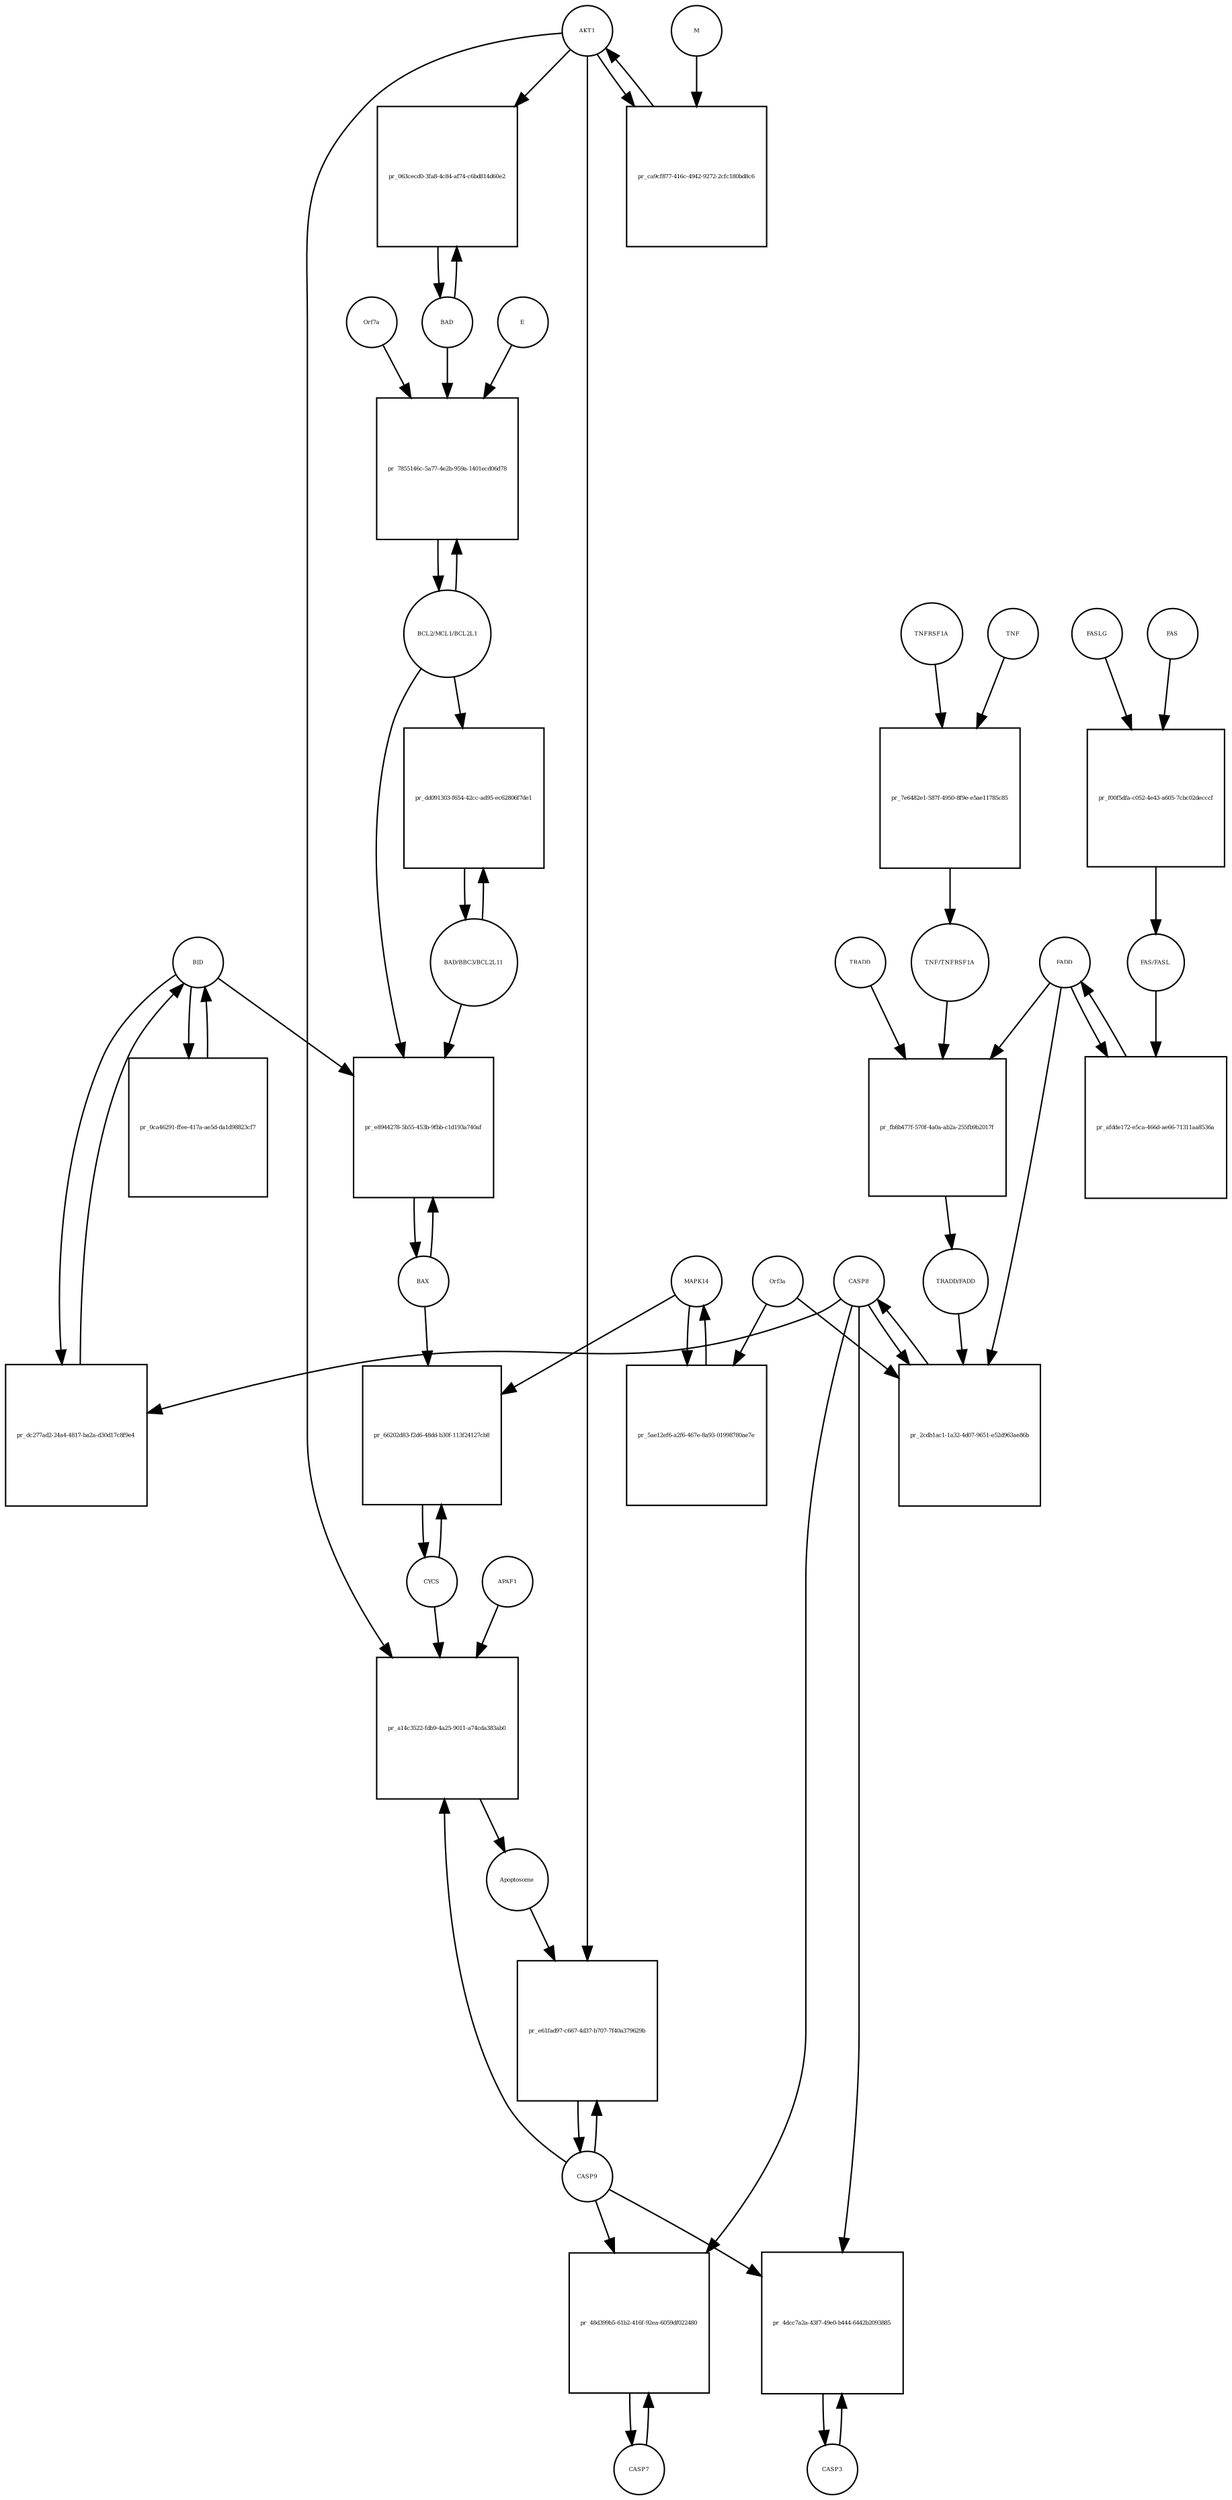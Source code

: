 strict digraph  {
BID [annotation="", bipartite=0, cls=macromolecule, fontsize=4, label=BID, shape=circle];
"pr_dc277ad2-24a4-4817-ba2a-d30d17c8f9e4" [annotation="", bipartite=1, cls=process, fontsize=4, label="pr_dc277ad2-24a4-4817-ba2a-d30d17c8f9e4", shape=square];
CASP8 [annotation="urn_miriam_hgnc_1509|urn_miriam_hgnc.symbol_CASP8|urn_miriam_doi_10.1038%2Fs41392-020-00334-0|urn_miriam_uniprot_Q14790|urn_miriam_ncbigene_841|urn_miriam_ec-code_3.4.22.61|urn_miriam_refseq_NM_001228|urn_miriam_ensembl_ENSG00000064012", bipartite=0, cls=macromolecule, fontsize=4, label=CASP8, shape=circle];
CASP9 [annotation="", bipartite=0, cls=macromolecule, fontsize=4, label=CASP9, shape=circle];
"pr_e61fad97-c667-4d37-b707-7f40a379629b" [annotation="", bipartite=1, cls=process, fontsize=4, label="pr_e61fad97-c667-4d37-b707-7f40a379629b", shape=square];
Apoptosome [annotation="", bipartite=0, cls=complex, fontsize=4, label=Apoptosome, shape=circle];
AKT1 [annotation="", bipartite=0, cls=macromolecule, fontsize=4, label=AKT1, shape=circle];
FADD [annotation="", bipartite=0, cls=macromolecule, fontsize=4, label=FADD, shape=circle];
"pr_fb8b477f-570f-4a0a-ab2a-255fb9b2017f" [annotation="", bipartite=1, cls=process, fontsize=4, label="pr_fb8b477f-570f-4a0a-ab2a-255fb9b2017f", shape=square];
TRADD [annotation="urn_miriam_ncbigene_8717|urn_miriam_ensembl_ENSG00000102871|urn_miriam_refseq_NM_001323552|urn_miriam_uniprot_Q15628|urn_miriam_hgnc_12030|urn_miriam_hgnc.symbol_TRADD", bipartite=0, cls=macromolecule, fontsize=4, label=TRADD, shape=circle];
"TRADD/FADD" [annotation="", bipartite=0, cls=complex, fontsize=4, label="TRADD/FADD", shape=circle];
"TNF/TNFRSF1A" [annotation="", bipartite=0, cls=complex, fontsize=4, label="TNF/TNFRSF1A", shape=circle];
"pr_afdde172-e5ca-466d-ae66-71311aa8536a" [annotation="", bipartite=1, cls=process, fontsize=4, label="pr_afdde172-e5ca-466d-ae66-71311aa8536a", shape=square];
"FAS/FASL" [annotation="", bipartite=0, cls=complex, fontsize=4, label="FAS/FASL", shape=circle];
"BCL2/MCL1/BCL2L1" [annotation="", bipartite=0, cls=complex, fontsize=4, label="BCL2/MCL1/BCL2L1", shape=circle];
"pr_7855146c-5a77-4e2b-959a-1401ecd06d78" [annotation="", bipartite=1, cls=process, fontsize=4, label="pr_7855146c-5a77-4e2b-959a-1401ecd06d78", shape=square];
Orf7a [annotation="urn_miriam_hgnc.symbol_ORF7a|urn_miriam_uniprot_Q19QW4|urn_miriam_ncbigene_1489674", bipartite=0, cls=macromolecule, fontsize=4, label=Orf7a, shape=circle];
E [annotation="urn_miriam_uniprot_P59637|urn_miriam_ncbigene_1489671|urn_miriam_hgnc.symbol_E|urn_miriam_pubmed_32785274|urn_miriam_pubmed_32818817", bipartite=0, cls=macromolecule, fontsize=4, label=E, shape=circle];
BAD [annotation="", bipartite=0, cls=macromolecule, fontsize=4, label=BAD, shape=circle];
"BAD/BBC3/BCL2L11" [annotation="", bipartite=0, cls=complex, fontsize=4, label="BAD/BBC3/BCL2L11", shape=circle];
"pr_dd091303-f654-42cc-ad95-ec62806f7de1" [annotation="", bipartite=1, cls=process, fontsize=4, label="pr_dd091303-f654-42cc-ad95-ec62806f7de1", shape=square];
TNFRSF1A [annotation="urn_miriam_ncbigene_7132|urn_miriam_refseq_NM_001065|urn_miriam_ensembl_ENSG00000067182|urn_miriam_uniprot_P19438|urn_miriam_hgnc.symbol_TNFRSF1A|urn_miriam_hgnc_11916", bipartite=0, cls=macromolecule, fontsize=4, label=TNFRSF1A, shape=circle];
"pr_7e6482e1-587f-4950-8f9e-e5ae11785c85" [annotation="", bipartite=1, cls=process, fontsize=4, label="pr_7e6482e1-587f-4950-8f9e-e5ae11785c85", shape=square];
TNF [annotation="urn_miriam_refseq_NM_000594|urn_miriam_hgnc.symbol_TNF|urn_miriam_uniprot_P01375|urn_miriam_hgnc_11892|urn_miriam_ncbigene_7124|urn_miriam_ensembl_ENSG00000232810", bipartite=0, cls=macromolecule, fontsize=4, label=TNF, shape=circle];
CYCS [annotation="urn_miriam_hgnc_19986|urn_miriam_uniprot_P99999|urn_miriam_ncbigene_54205|urn_miriam_hgnc.symbol_CYCS|urn_miriam_ensembl_ENSG00000172115|urn_miriam_refseq_NM_018947", bipartite=0, cls=macromolecule, fontsize=4, label=CYCS, shape=circle];
"pr_66202d83-f2d6-48dd-b30f-113f24127cb8" [annotation="", bipartite=1, cls=process, fontsize=4, label="pr_66202d83-f2d6-48dd-b30f-113f24127cb8", shape=square];
MAPK14 [annotation="", bipartite=0, cls=macromolecule, fontsize=4, label=MAPK14, shape=circle];
BAX [annotation="", bipartite=0, cls=macromolecule, fontsize=4, label=BAX, shape=circle];
FASLG [annotation="urn_miriam_hgnc.symbol_FASLG|urn_miriam_ncbigene_356|urn_miriam_refseq_NM_000639|urn_miriam_ensembl_ENSG00000117560|urn_miriam_uniprot_P48023|urn_miriam_hgnc_11936|urn_miriam_doi_10.1101%2F2020.12.04.412494", bipartite=0, cls=macromolecule, fontsize=4, label=FASLG, shape=circle];
"pr_f00f5dfa-c052-4e43-a605-7cbc02decccf" [annotation="", bipartite=1, cls=process, fontsize=4, label="pr_f00f5dfa-c052-4e43-a605-7cbc02decccf", shape=square];
FAS [annotation="urn_miriam_hgnc_11920|urn_miriam_uniprot_P25445|urn_miriam_refseq_NM_000043|urn_miriam_ensembl_ENSG00000026103|urn_miriam_ncbigene_355|urn_miriam_hgnc.symbol_FAS", bipartite=0, cls=macromolecule, fontsize=4, label=FAS, shape=circle];
"pr_5ae12ef6-a2f6-467e-8a93-01998780ae7e" [annotation="", bipartite=1, cls=process, fontsize=4, label="pr_5ae12ef6-a2f6-467e-8a93-01998780ae7e", shape=square];
Orf3a [annotation="urn_miriam_uniprot_P59637|urn_miriam_ncbigene_1489671|urn_miriam_hgnc.symbol_E|urn_miriam_pubmed_33100263|urn_miriam_pubmed_32555321|urn_miriam_ncbiprotein_YP_009724391.1", bipartite=0, cls=macromolecule, fontsize=4, label=Orf3a, shape=circle];
CASP3 [annotation=urn_miriam_pubmed_32555321, bipartite=0, cls=macromolecule, fontsize=4, label=CASP3, shape=circle];
"pr_4dcc7a2a-43f7-49e0-b444-6442b2093885" [annotation="", bipartite=1, cls=process, fontsize=4, label="pr_4dcc7a2a-43f7-49e0-b444-6442b2093885", shape=square];
"pr_063cecd0-3fa8-4c84-af74-c6bd814d60e2" [annotation="", bipartite=1, cls=process, fontsize=4, label="pr_063cecd0-3fa8-4c84-af74-c6bd814d60e2", shape=square];
"pr_e8944278-5b55-453b-9fbb-c1d193a740af" [annotation="", bipartite=1, cls=process, fontsize=4, label="pr_e8944278-5b55-453b-9fbb-c1d193a740af", shape=square];
"pr_ca9cf877-416c-4942-9272-2cfc180bd8c6" [annotation="", bipartite=1, cls=process, fontsize=4, label="pr_ca9cf877-416c-4942-9272-2cfc180bd8c6", shape=square];
M [annotation="urn_miriam_ncbiprotein_APO40582|urn_miriam_pubmed_16845612", bipartite=0, cls=macromolecule, fontsize=4, label=M, shape=circle];
"pr_a14c3522-fdb9-4a25-9011-a74cda383ab0" [annotation="", bipartite=1, cls=process, fontsize=4, label="pr_a14c3522-fdb9-4a25-9011-a74cda383ab0", shape=square];
APAF1 [annotation="urn_miriam_ncbigene_317|urn_miriam_hgnc_576|urn_miriam_refseq_NM_181861.1|urn_miriam_hgnc.symbol_APAF1|urn_miriam_uniprot_O14727|urn_miriam_ensembl_ENSG00000120868", bipartite=0, cls=macromolecule, fontsize=4, label=APAF1, shape=circle];
"pr_2cdb1ac1-1a32-4d07-9651-e52d963ae86b" [annotation="", bipartite=1, cls=process, fontsize=4, label="pr_2cdb1ac1-1a32-4d07-9651-e52d963ae86b", shape=square];
CASP7 [annotation="", bipartite=0, cls=macromolecule, fontsize=4, label=CASP7, shape=circle];
"pr_48d399b5-61b2-416f-92ea-6059df022480" [annotation="", bipartite=1, cls=process, fontsize=4, label="pr_48d399b5-61b2-416f-92ea-6059df022480", shape=square];
"pr_0ca46291-ffee-417a-ae5d-da1d98823cf7" [annotation="", bipartite=1, cls=process, fontsize=4, label="pr_0ca46291-ffee-417a-ae5d-da1d98823cf7", shape=square];
BID -> "pr_dc277ad2-24a4-4817-ba2a-d30d17c8f9e4"  [annotation="", interaction_type=consumption];
BID -> "pr_e8944278-5b55-453b-9fbb-c1d193a740af"  [annotation="urn_miriam_pubmed_31226023|urn_miriam_kegg.pathway_hsa04210", interaction_type=catalysis];
BID -> "pr_0ca46291-ffee-417a-ae5d-da1d98823cf7"  [annotation="", interaction_type=consumption];
"pr_dc277ad2-24a4-4817-ba2a-d30d17c8f9e4" -> BID  [annotation="", interaction_type=production];
CASP8 -> "pr_dc277ad2-24a4-4817-ba2a-d30d17c8f9e4"  [annotation="urn_miriam_pubmed_31226023|urn_miriam_kegg.pathway_hsa04210", interaction_type=catalysis];
CASP8 -> "pr_4dcc7a2a-43f7-49e0-b444-6442b2093885"  [annotation="urn_miriam_pubmed_31226023|urn_miriam_kegg.pathway_hsa04210", interaction_type=catalysis];
CASP8 -> "pr_2cdb1ac1-1a32-4d07-9651-e52d963ae86b"  [annotation="", interaction_type=consumption];
CASP8 -> "pr_48d399b5-61b2-416f-92ea-6059df022480"  [annotation="urn_miriam_pubmed_31226023|urn_miriam_kegg.pathway_hsa04210", interaction_type=catalysis];
CASP9 -> "pr_e61fad97-c667-4d37-b707-7f40a379629b"  [annotation="", interaction_type=consumption];
CASP9 -> "pr_4dcc7a2a-43f7-49e0-b444-6442b2093885"  [annotation="urn_miriam_pubmed_31226023|urn_miriam_kegg.pathway_hsa04210", interaction_type=catalysis];
CASP9 -> "pr_a14c3522-fdb9-4a25-9011-a74cda383ab0"  [annotation="", interaction_type=consumption];
CASP9 -> "pr_48d399b5-61b2-416f-92ea-6059df022480"  [annotation="urn_miriam_pubmed_31226023|urn_miriam_kegg.pathway_hsa04210", interaction_type=catalysis];
"pr_e61fad97-c667-4d37-b707-7f40a379629b" -> CASP9  [annotation="", interaction_type=production];
Apoptosome -> "pr_e61fad97-c667-4d37-b707-7f40a379629b"  [annotation="urn_miriam_pubmed_31226023|urn_miriam_kegg.pathway_hsa04210", interaction_type=catalysis];
AKT1 -> "pr_e61fad97-c667-4d37-b707-7f40a379629b"  [annotation="urn_miriam_pubmed_31226023|urn_miriam_kegg.pathway_hsa04210", interaction_type=inhibition];
AKT1 -> "pr_063cecd0-3fa8-4c84-af74-c6bd814d60e2"  [annotation="urn_miriam_pubmed_15694340|urn_miriam_kegg.pathway_hsa04210", interaction_type=inhibition];
AKT1 -> "pr_ca9cf877-416c-4942-9272-2cfc180bd8c6"  [annotation="", interaction_type=consumption];
AKT1 -> "pr_a14c3522-fdb9-4a25-9011-a74cda383ab0"  [annotation="urn_miriam_pubmed_31226023|urn_miriam_kegg.pathway_hsa04210", interaction_type=inhibition];
FADD -> "pr_fb8b477f-570f-4a0a-ab2a-255fb9b2017f"  [annotation="", interaction_type=consumption];
FADD -> "pr_afdde172-e5ca-466d-ae66-71311aa8536a"  [annotation="", interaction_type=consumption];
FADD -> "pr_2cdb1ac1-1a32-4d07-9651-e52d963ae86b"  [annotation="urn_miriam_pubmed_31226023|urn_miriam_kegg.pathway_hsa04210|urn_miriam_pubmed_32555321|urn_miriam_taxonomy_2697049", interaction_type=catalysis];
"pr_fb8b477f-570f-4a0a-ab2a-255fb9b2017f" -> "TRADD/FADD"  [annotation="", interaction_type=production];
TRADD -> "pr_fb8b477f-570f-4a0a-ab2a-255fb9b2017f"  [annotation="", interaction_type=consumption];
"TRADD/FADD" -> "pr_2cdb1ac1-1a32-4d07-9651-e52d963ae86b"  [annotation="urn_miriam_pubmed_31226023|urn_miriam_kegg.pathway_hsa04210|urn_miriam_pubmed_32555321|urn_miriam_taxonomy_2697049", interaction_type=catalysis];
"TNF/TNFRSF1A" -> "pr_fb8b477f-570f-4a0a-ab2a-255fb9b2017f"  [annotation="urn_miriam_kegg.pathway_hsa04210", interaction_type=catalysis];
"pr_afdde172-e5ca-466d-ae66-71311aa8536a" -> FADD  [annotation="", interaction_type=production];
"FAS/FASL" -> "pr_afdde172-e5ca-466d-ae66-71311aa8536a"  [annotation="urn_miriam_pubmed_31226023|urn_miriam_kegg.pathway_hsa04210", interaction_type=catalysis];
"BCL2/MCL1/BCL2L1" -> "pr_7855146c-5a77-4e2b-959a-1401ecd06d78"  [annotation="", interaction_type=consumption];
"BCL2/MCL1/BCL2L1" -> "pr_dd091303-f654-42cc-ad95-ec62806f7de1"  [annotation=urn_miriam_pubmed_31226023, interaction_type=inhibition];
"BCL2/MCL1/BCL2L1" -> "pr_e8944278-5b55-453b-9fbb-c1d193a740af"  [annotation="urn_miriam_pubmed_31226023|urn_miriam_kegg.pathway_hsa04210", interaction_type=inhibition];
"pr_7855146c-5a77-4e2b-959a-1401ecd06d78" -> "BCL2/MCL1/BCL2L1"  [annotation="", interaction_type=production];
Orf7a -> "pr_7855146c-5a77-4e2b-959a-1401ecd06d78"  [annotation="urn_miriam_taxonomy_694009|urn_miriam_pubmed_15694340|urn_miriam_kegg.pathway_hsa04210|urn_miriam_pubmed_17428862", interaction_type=inhibition];
E -> "pr_7855146c-5a77-4e2b-959a-1401ecd06d78"  [annotation="urn_miriam_taxonomy_694009|urn_miriam_pubmed_15694340|urn_miriam_kegg.pathway_hsa04210|urn_miriam_pubmed_17428862", interaction_type=inhibition];
BAD -> "pr_7855146c-5a77-4e2b-959a-1401ecd06d78"  [annotation="urn_miriam_taxonomy_694009|urn_miriam_pubmed_15694340|urn_miriam_kegg.pathway_hsa04210|urn_miriam_pubmed_17428862", interaction_type=inhibition];
BAD -> "pr_063cecd0-3fa8-4c84-af74-c6bd814d60e2"  [annotation="", interaction_type=consumption];
"BAD/BBC3/BCL2L11" -> "pr_dd091303-f654-42cc-ad95-ec62806f7de1"  [annotation="", interaction_type=consumption];
"BAD/BBC3/BCL2L11" -> "pr_e8944278-5b55-453b-9fbb-c1d193a740af"  [annotation="urn_miriam_pubmed_31226023|urn_miriam_kegg.pathway_hsa04210", interaction_type=catalysis];
"pr_dd091303-f654-42cc-ad95-ec62806f7de1" -> "BAD/BBC3/BCL2L11"  [annotation="", interaction_type=production];
TNFRSF1A -> "pr_7e6482e1-587f-4950-8f9e-e5ae11785c85"  [annotation="", interaction_type=consumption];
"pr_7e6482e1-587f-4950-8f9e-e5ae11785c85" -> "TNF/TNFRSF1A"  [annotation="", interaction_type=production];
TNF -> "pr_7e6482e1-587f-4950-8f9e-e5ae11785c85"  [annotation="", interaction_type=consumption];
CYCS -> "pr_66202d83-f2d6-48dd-b30f-113f24127cb8"  [annotation="", interaction_type=consumption];
CYCS -> "pr_a14c3522-fdb9-4a25-9011-a74cda383ab0"  [annotation="", interaction_type=consumption];
"pr_66202d83-f2d6-48dd-b30f-113f24127cb8" -> CYCS  [annotation="", interaction_type=production];
MAPK14 -> "pr_66202d83-f2d6-48dd-b30f-113f24127cb8"  [annotation="urn_miriam_pubmed_31226023|urn_miriam_kegg.pathway_hsa04210", interaction_type=catalysis];
MAPK14 -> "pr_5ae12ef6-a2f6-467e-8a93-01998780ae7e"  [annotation="", interaction_type=consumption];
BAX -> "pr_66202d83-f2d6-48dd-b30f-113f24127cb8"  [annotation="urn_miriam_pubmed_31226023|urn_miriam_kegg.pathway_hsa04210", interaction_type=catalysis];
BAX -> "pr_e8944278-5b55-453b-9fbb-c1d193a740af"  [annotation="", interaction_type=consumption];
FASLG -> "pr_f00f5dfa-c052-4e43-a605-7cbc02decccf"  [annotation="", interaction_type=consumption];
"pr_f00f5dfa-c052-4e43-a605-7cbc02decccf" -> "FAS/FASL"  [annotation="", interaction_type=production];
FAS -> "pr_f00f5dfa-c052-4e43-a605-7cbc02decccf"  [annotation="", interaction_type=consumption];
"pr_5ae12ef6-a2f6-467e-8a93-01998780ae7e" -> MAPK14  [annotation="", interaction_type=production];
Orf3a -> "pr_5ae12ef6-a2f6-467e-8a93-01998780ae7e"  [annotation="urn_miriam_pubmed_31226023|urn_miriam_taxonomy_227984", interaction_type=catalysis];
Orf3a -> "pr_2cdb1ac1-1a32-4d07-9651-e52d963ae86b"  [annotation="urn_miriam_pubmed_31226023|urn_miriam_kegg.pathway_hsa04210|urn_miriam_pubmed_32555321|urn_miriam_taxonomy_2697049", interaction_type=catalysis];
CASP3 -> "pr_4dcc7a2a-43f7-49e0-b444-6442b2093885"  [annotation="", interaction_type=consumption];
"pr_4dcc7a2a-43f7-49e0-b444-6442b2093885" -> CASP3  [annotation="", interaction_type=production];
"pr_063cecd0-3fa8-4c84-af74-c6bd814d60e2" -> BAD  [annotation="", interaction_type=production];
"pr_e8944278-5b55-453b-9fbb-c1d193a740af" -> BAX  [annotation="", interaction_type=production];
"pr_ca9cf877-416c-4942-9272-2cfc180bd8c6" -> AKT1  [annotation="", interaction_type=production];
M -> "pr_ca9cf877-416c-4942-9272-2cfc180bd8c6"  [annotation="urn_miriam_pubmed_31226023|urn_miriam_taxonomy_227984", interaction_type=inhibition];
"pr_a14c3522-fdb9-4a25-9011-a74cda383ab0" -> Apoptosome  [annotation="", interaction_type=production];
APAF1 -> "pr_a14c3522-fdb9-4a25-9011-a74cda383ab0"  [annotation="", interaction_type=consumption];
"pr_2cdb1ac1-1a32-4d07-9651-e52d963ae86b" -> CASP8  [annotation="", interaction_type=production];
CASP7 -> "pr_48d399b5-61b2-416f-92ea-6059df022480"  [annotation="", interaction_type=consumption];
"pr_48d399b5-61b2-416f-92ea-6059df022480" -> CASP7  [annotation="", interaction_type=production];
"pr_0ca46291-ffee-417a-ae5d-da1d98823cf7" -> BID  [annotation="", interaction_type=production];
}

